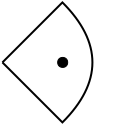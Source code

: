 <?xml version="1.0" encoding="UTF-8"?>
<dia:diagram xmlns:dia="http://www.lysator.liu.se/~alla/dia/">
  <dia:layer name="Background" visible="true">
    <dia:group>
      <dia:object type="Standard - Polygon" version="0" id="O0">
        <dia:attribute name="obj_pos">
          <dia:point val="3,0"/>
        </dia:attribute>
        <dia:attribute name="obj_bb">
          <dia:rectangle val="0,0;6,6"/>
        </dia:attribute>
        <dia:attribute name="poly_points">
          <dia:point val="3,0"/>
          <dia:point val="6,3"/>
          <dia:point val="3,6"/>
          <dia:point val="0,3"/>
        </dia:attribute>
        <dia:attribute name="line_color">
          <dia:color val="#ffffff"/>
        </dia:attribute>
        <dia:attribute name="line_width">
          <dia:real val="0"/>
        </dia:attribute>
        <dia:attribute name="show_background">
          <dia:boolean val="true"/>
        </dia:attribute>
      </dia:object>
      <dia:object type="Standard - BezierLine" version="0" id="O1">
        <dia:attribute name="obj_pos">
          <dia:point val="0,3"/>
        </dia:attribute>
        <dia:attribute name="obj_bb">
          <dia:rectangle val="-0.071,-0.071;3.035,6.035"/>
        </dia:attribute>
        <dia:attribute name="bez_points">
          <dia:point val="0,3"/>
          <dia:point val="3,6"/>
          <dia:point val="2,5"/>
          <dia:point val="3,6"/>
          <dia:point val="5,4"/>
          <dia:point val="5,2"/>
          <dia:point val="3,0"/>
          <dia:point val="1,2"/>
          <dia:point val="1,2"/>
          <dia:point val="0,3"/>
        </dia:attribute>
        <dia:attribute name="corner_types">
          <dia:enum val="0"/>
          <dia:enum val="2"/>
          <dia:enum val="2"/>
          <dia:enum val="0"/>
        </dia:attribute>
        <dia:connections>
          <dia:connection handle="0" to="O0" connection="6"/>
          <dia:connection handle="3" to="O0" connection="4"/>
          <dia:connection handle="6" to="O0" connection="0"/>
          <dia:connection handle="9" to="O0" connection="6"/>
        </dia:connections>
      </dia:object>
      <dia:object type="Standard - Ellipse" version="0" id="O2">
        <dia:attribute name="obj_pos">
          <dia:point val="2.763,2.75"/>
        </dia:attribute>
        <dia:attribute name="obj_bb">
          <dia:rectangle val="2.763,2.75;3.263,3.25"/>
        </dia:attribute>
        <dia:attribute name="elem_corner">
          <dia:point val="2.763,2.75"/>
        </dia:attribute>
        <dia:attribute name="elem_width">
          <dia:real val="0.5"/>
        </dia:attribute>
        <dia:attribute name="elem_height">
          <dia:real val="0.5"/>
        </dia:attribute>
        <dia:attribute name="border_width">
          <dia:real val="0"/>
        </dia:attribute>
        <dia:attribute name="inner_color">
          <dia:color val="#000000"/>
        </dia:attribute>
      </dia:object>
    </dia:group>
  </dia:layer>
</dia:diagram>

